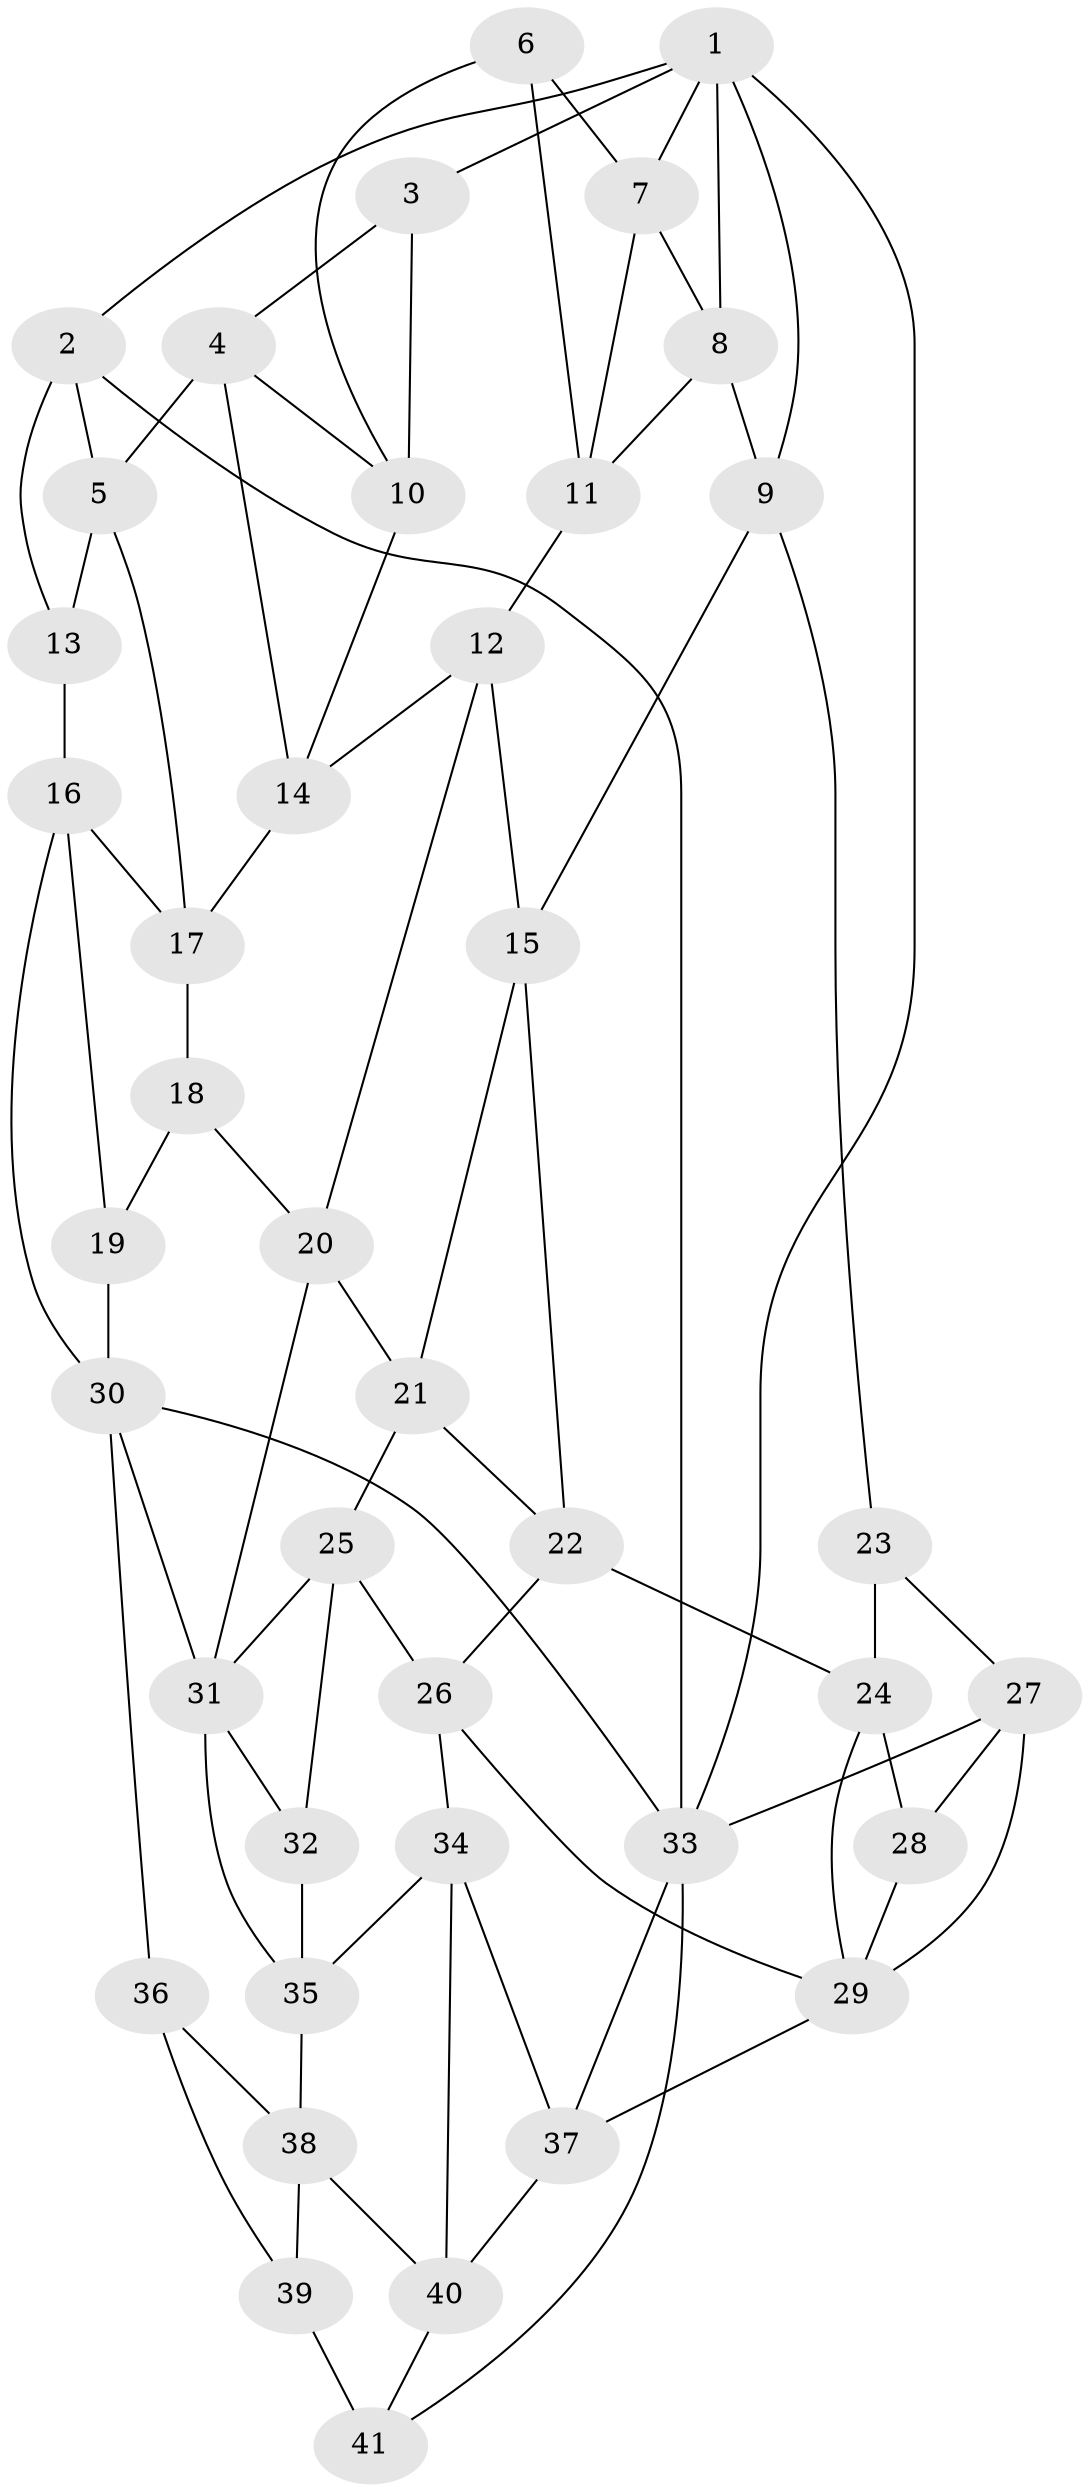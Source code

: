 // original degree distribution, {3: 0.024390243902439025, 4: 0.25609756097560976, 6: 0.23170731707317074, 5: 0.4878048780487805}
// Generated by graph-tools (version 1.1) at 2025/27/03/09/25 03:27:04]
// undirected, 41 vertices, 80 edges
graph export_dot {
graph [start="1"]
  node [color=gray90,style=filled];
  1;
  2;
  3;
  4;
  5;
  6;
  7;
  8;
  9;
  10;
  11;
  12;
  13;
  14;
  15;
  16;
  17;
  18;
  19;
  20;
  21;
  22;
  23;
  24;
  25;
  26;
  27;
  28;
  29;
  30;
  31;
  32;
  33;
  34;
  35;
  36;
  37;
  38;
  39;
  40;
  41;
  1 -- 2 [weight=1.0];
  1 -- 3 [weight=1.0];
  1 -- 7 [weight=1.0];
  1 -- 8 [weight=1.0];
  1 -- 9 [weight=1.0];
  1 -- 33 [weight=1.0];
  2 -- 5 [weight=1.0];
  2 -- 13 [weight=1.0];
  2 -- 33 [weight=1.0];
  3 -- 4 [weight=1.0];
  3 -- 10 [weight=1.0];
  4 -- 5 [weight=1.0];
  4 -- 10 [weight=1.0];
  4 -- 14 [weight=1.0];
  5 -- 13 [weight=1.0];
  5 -- 17 [weight=1.0];
  6 -- 7 [weight=1.0];
  6 -- 10 [weight=1.0];
  6 -- 11 [weight=1.0];
  7 -- 8 [weight=1.0];
  7 -- 11 [weight=1.0];
  8 -- 9 [weight=1.0];
  8 -- 11 [weight=1.0];
  9 -- 15 [weight=1.0];
  9 -- 23 [weight=1.0];
  10 -- 14 [weight=1.0];
  11 -- 12 [weight=1.0];
  12 -- 14 [weight=1.0];
  12 -- 15 [weight=1.0];
  12 -- 20 [weight=1.0];
  13 -- 16 [weight=1.0];
  14 -- 17 [weight=1.0];
  15 -- 21 [weight=1.0];
  15 -- 22 [weight=1.0];
  16 -- 17 [weight=1.0];
  16 -- 19 [weight=1.0];
  16 -- 30 [weight=1.0];
  17 -- 18 [weight=1.0];
  18 -- 19 [weight=1.0];
  18 -- 20 [weight=1.0];
  19 -- 30 [weight=2.0];
  20 -- 21 [weight=1.0];
  20 -- 31 [weight=1.0];
  21 -- 22 [weight=1.0];
  21 -- 25 [weight=1.0];
  22 -- 24 [weight=1.0];
  22 -- 26 [weight=1.0];
  23 -- 24 [weight=1.0];
  23 -- 27 [weight=1.0];
  24 -- 28 [weight=1.0];
  24 -- 29 [weight=1.0];
  25 -- 26 [weight=1.0];
  25 -- 31 [weight=1.0];
  25 -- 32 [weight=1.0];
  26 -- 29 [weight=1.0];
  26 -- 34 [weight=1.0];
  27 -- 28 [weight=1.0];
  27 -- 29 [weight=1.0];
  27 -- 33 [weight=1.0];
  28 -- 29 [weight=2.0];
  29 -- 37 [weight=1.0];
  30 -- 31 [weight=1.0];
  30 -- 33 [weight=1.0];
  30 -- 36 [weight=1.0];
  31 -- 32 [weight=1.0];
  31 -- 35 [weight=1.0];
  32 -- 35 [weight=1.0];
  33 -- 37 [weight=1.0];
  33 -- 41 [weight=1.0];
  34 -- 35 [weight=1.0];
  34 -- 37 [weight=1.0];
  34 -- 40 [weight=1.0];
  35 -- 38 [weight=1.0];
  36 -- 38 [weight=1.0];
  36 -- 39 [weight=1.0];
  37 -- 40 [weight=1.0];
  38 -- 39 [weight=1.0];
  38 -- 40 [weight=1.0];
  39 -- 41 [weight=2.0];
  40 -- 41 [weight=1.0];
}
